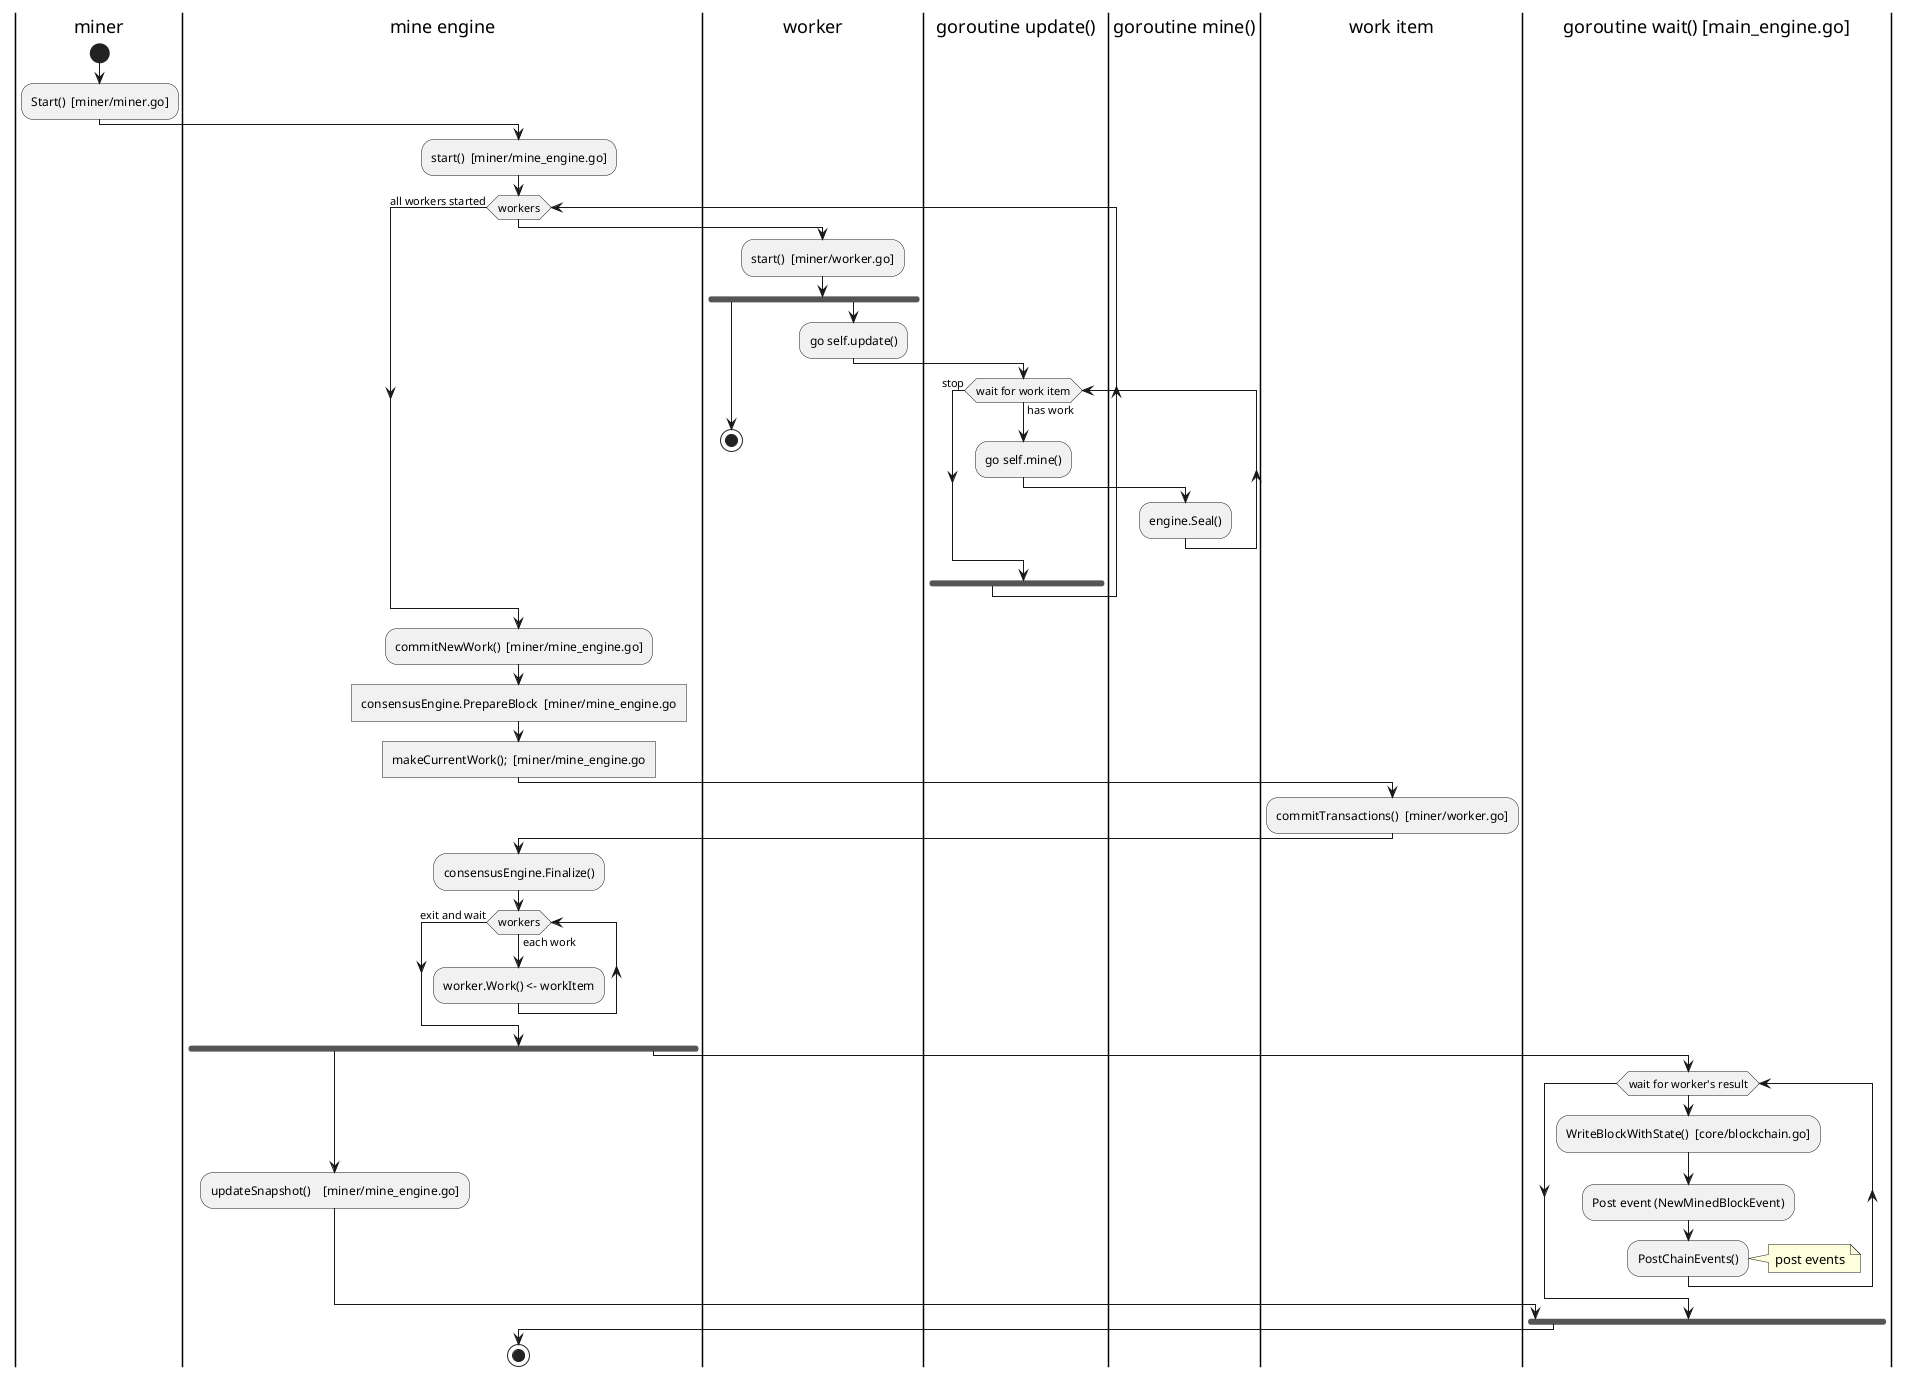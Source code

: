 @startuml

|miner|
start
:Start()  [miner/miner.go];

|mine engine|
:start()  [miner/mine_engine.go];
while (workers)
|worker|
:start()  [miner/worker.go];
fork
stop
fork again
:go self.update();
|goroutine update()|
while (wait for work item) IS (has work)
  :go self.mine();
  |goroutine mine()|
  :engine.Seal();
endwhile (stop)
|goroutine update()|
end fork

endwhile (all workers started)
|mine engine|
:commitNewWork()  [miner/mine_engine.go];
:consensusEngine.PrepareBlock  [miner/mine_engine.go]
:makeCurrentWork();  [miner/mine_engine.go]
|work item|
:commitTransactions()  [miner/worker.go];
|mine engine|
:consensusEngine.Finalize();
while (workers) IS (each work)
:worker.Work() <- workItem;
endwhile (exit and wait)

fork
:updateSnapshot()    [miner/mine_engine.go];
fork again
|goroutine wait() [main_engine.go]|
while (wait for worker's result)
:WriteBlockWithState()  [core/blockchain.go];
:Post event (NewMinedBlockEvent);
:PostChainEvents();
note right:post events
endwhile
end fork
|mine engine|
stop

@enduml